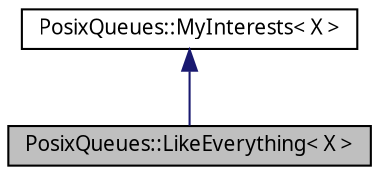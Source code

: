 digraph G
{
  edge [fontname="FreeSans.ttf",fontsize=10,labelfontname="FreeSans.ttf",labelfontsize=10];
  node [fontname="FreeSans.ttf",fontsize=10,shape=record];
  Node1 [label="PosixQueues::LikeEverything\< X \>",height=0.2,width=0.4,color="black", fillcolor="grey75", style="filled" fontcolor="black"];
  Node2 -> Node1 [dir=back,color="midnightblue",fontsize=10,style="solid",fontname="FreeSans.ttf"];
  Node2 [label="PosixQueues::MyInterests\< X \>",height=0.2,width=0.4,color="black", fillcolor="white", style="filled",URL="$struct_posix_queues_1_1_my_interests.html"];
}
